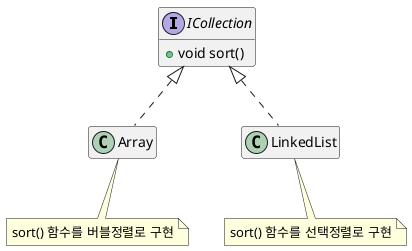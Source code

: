 @startuml
'https://plantuml.com/class-diagram

allowmixing

hide empty methods
hide empty fields

interface ICollection {
    + void sort()
}

class Array
note bottom: sort() 함수를 버블정렬로 구현

class LinkedList
note bottom: sort() 함수를 선택정렬로 구현

Array .u.|> ICollection
LinkedList .u.|> ICollection



@enduml